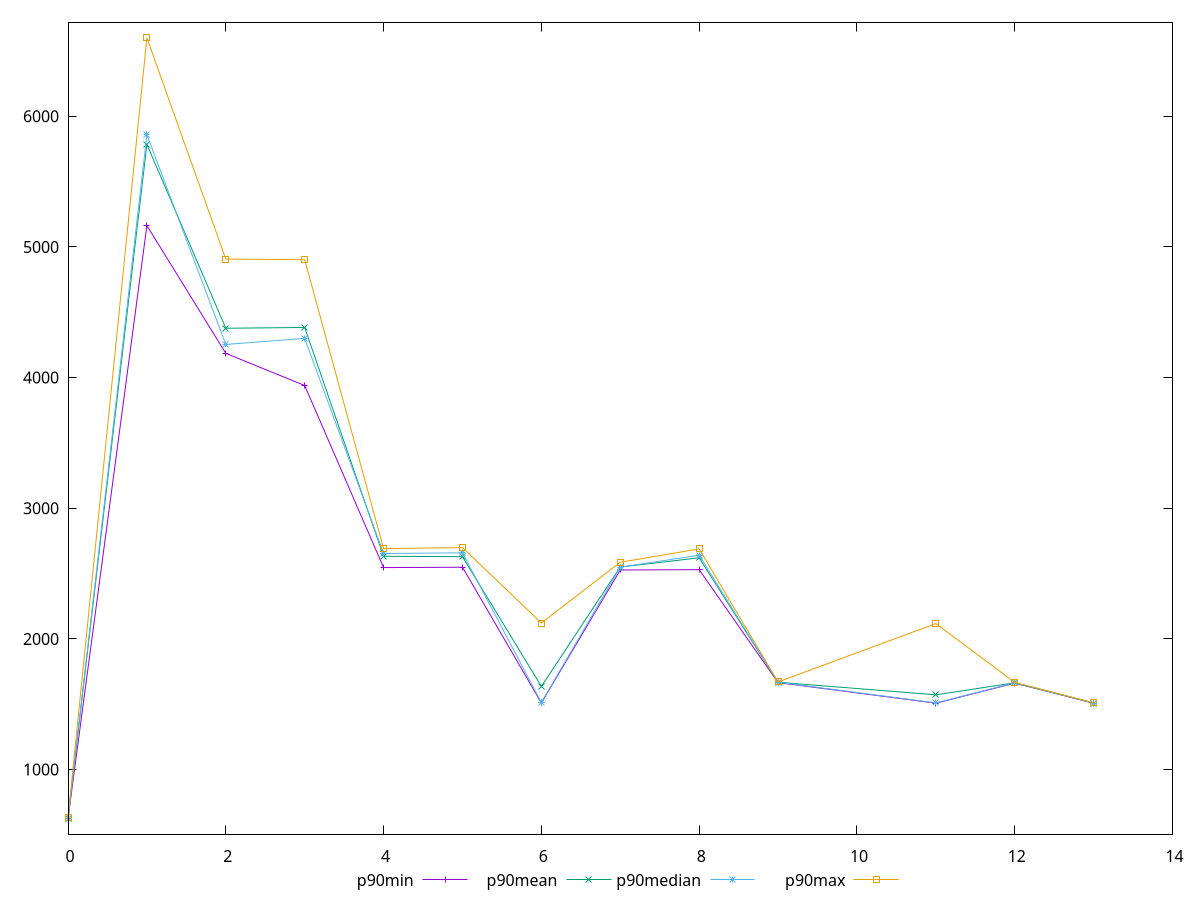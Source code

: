 reset
set terminal svg size 640, 520 enhanced background rgb 'white'
set output "report_00007_2020-12-11T15:55:29.892Z/speed-index/progression/value.svg"

$p90Min <<EOF
0 625.20675
1 5163.158730486796
2 4185.297575146969
3 3938.9428152764967
4 2545.631469663684
5 2548.624666851664
6 1510.4286000000002
7 2527.308623229954
8 2529.8411606591517
9 1665.2136999999998
11 1508.0034
12 1661.4770999999996
13 1507.6709999999998
EOF

$p90Mean <<EOF
0 628.121121978022
1 5784.716873487936
2 4377.55989609782
3 4383.458840771123
4 2632.162388284272
5 2629.04737967325
6 1636.5479159340653
7 2550.075387733419
8 2620.662740571605
9 1668.1580043956042
11 1571.7963252747245
12 1664.0525714285716
13 1509.0685252747253
EOF

$p90Median <<EOF
0 628.20435
1 5858.676026051887
2 4253.485344472458
3 4300.021521658002
4 2653.320752580391
5 2658.900001397914
6 1512.6099999999997
7 2549.2706543195495
8 2640.39474474106
9 1668.2639
11 1510.3378
12 1663.8876999999995
13 1509.1147999999998
EOF

$p90Max <<EOF
0 631.29395
1 6599.640358850827
2 4906.536446078288
3 4902.347383797047
4 2691.1665947842575
5 2698.518953410298
6 2121.58605
7 2587.001728211144
8 2688.970618200059
9 1670.5841999999998
11 2117.3809500000007
12 1666.7752999999998
13 1510.3714
EOF

set key outside below
set yrange [505.7180778229835:6719.129031027844]

plot \
  $p90Min title "p90min" with linespoints, \
  $p90Mean title "p90mean" with linespoints, \
  $p90Median title "p90median" with linespoints, \
  $p90Max title "p90max" with linespoints, \


reset